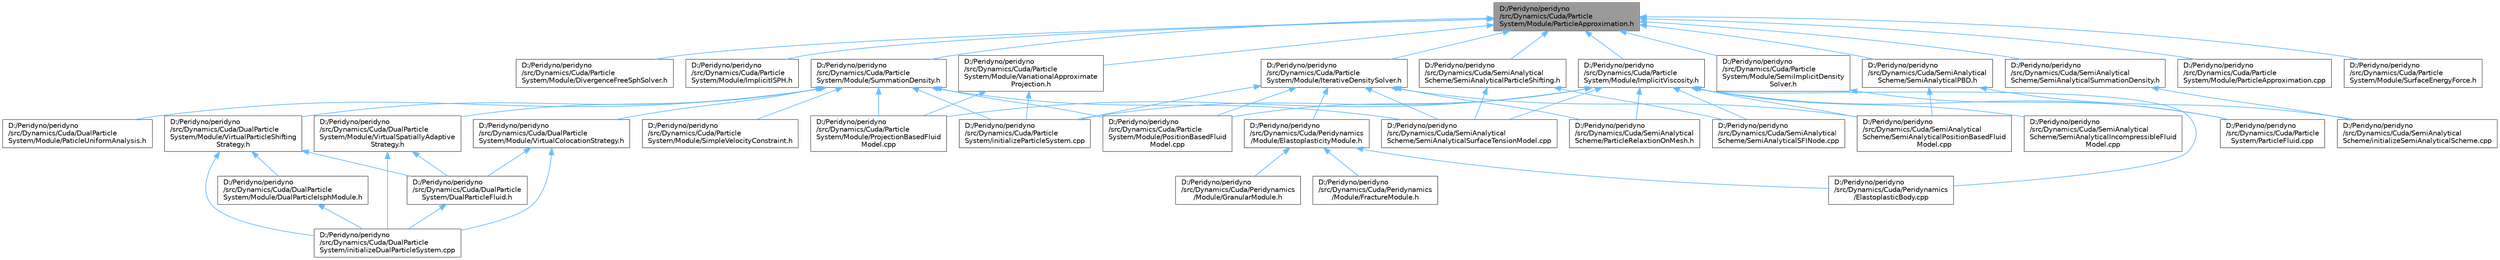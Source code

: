 digraph "D:/Peridyno/peridyno/src/Dynamics/Cuda/ParticleSystem/Module/ParticleApproximation.h"
{
 // LATEX_PDF_SIZE
  bgcolor="transparent";
  edge [fontname=Helvetica,fontsize=10,labelfontname=Helvetica,labelfontsize=10];
  node [fontname=Helvetica,fontsize=10,shape=box,height=0.2,width=0.4];
  Node1 [id="Node000001",label="D:/Peridyno/peridyno\l/src/Dynamics/Cuda/Particle\lSystem/Module/ParticleApproximation.h",height=0.2,width=0.4,color="gray40", fillcolor="grey60", style="filled", fontcolor="black",tooltip=" "];
  Node1 -> Node2 [id="edge1_Node000001_Node000002",dir="back",color="steelblue1",style="solid",tooltip=" "];
  Node2 [id="Node000002",label="D:/Peridyno/peridyno\l/src/Dynamics/Cuda/Particle\lSystem/Module/DivergenceFreeSphSolver.h",height=0.2,width=0.4,color="grey40", fillcolor="white", style="filled",URL="$_divergence_free_sph_solver_8h.html",tooltip=" "];
  Node1 -> Node3 [id="edge2_Node000001_Node000003",dir="back",color="steelblue1",style="solid",tooltip=" "];
  Node3 [id="Node000003",label="D:/Peridyno/peridyno\l/src/Dynamics/Cuda/Particle\lSystem/Module/ImplicitISPH.h",height=0.2,width=0.4,color="grey40", fillcolor="white", style="filled",URL="$_implicit_i_s_p_h_8h.html",tooltip=" "];
  Node1 -> Node4 [id="edge3_Node000001_Node000004",dir="back",color="steelblue1",style="solid",tooltip=" "];
  Node4 [id="Node000004",label="D:/Peridyno/peridyno\l/src/Dynamics/Cuda/Particle\lSystem/Module/ImplicitViscosity.h",height=0.2,width=0.4,color="grey40", fillcolor="white", style="filled",URL="$_implicit_viscosity_8h.html",tooltip=" "];
  Node4 -> Node5 [id="edge4_Node000004_Node000005",dir="back",color="steelblue1",style="solid",tooltip=" "];
  Node5 [id="Node000005",label="D:/Peridyno/peridyno\l/src/Dynamics/Cuda/Particle\lSystem/Module/PositionBasedFluid\lModel.cpp",height=0.2,width=0.4,color="grey40", fillcolor="white", style="filled",URL="$_position_based_fluid_model_8cpp.html",tooltip=" "];
  Node4 -> Node6 [id="edge5_Node000004_Node000006",dir="back",color="steelblue1",style="solid",tooltip=" "];
  Node6 [id="Node000006",label="D:/Peridyno/peridyno\l/src/Dynamics/Cuda/Particle\lSystem/Module/ProjectionBasedFluid\lModel.cpp",height=0.2,width=0.4,color="grey40", fillcolor="white", style="filled",URL="$_projection_based_fluid_model_8cpp.html",tooltip=" "];
  Node4 -> Node7 [id="edge6_Node000004_Node000007",dir="back",color="steelblue1",style="solid",tooltip=" "];
  Node7 [id="Node000007",label="D:/Peridyno/peridyno\l/src/Dynamics/Cuda/Particle\lSystem/ParticleFluid.cpp",height=0.2,width=0.4,color="grey40", fillcolor="white", style="filled",URL="$_cuda_2_particle_system_2_particle_fluid_8cpp.html",tooltip=" "];
  Node4 -> Node8 [id="edge7_Node000004_Node000008",dir="back",color="steelblue1",style="solid",tooltip=" "];
  Node8 [id="Node000008",label="D:/Peridyno/peridyno\l/src/Dynamics/Cuda/Particle\lSystem/initializeParticleSystem.cpp",height=0.2,width=0.4,color="grey40", fillcolor="white", style="filled",URL="$_cuda_2_particle_system_2initialize_particle_system_8cpp.html",tooltip=" "];
  Node4 -> Node9 [id="edge8_Node000004_Node000009",dir="back",color="steelblue1",style="solid",tooltip=" "];
  Node9 [id="Node000009",label="D:/Peridyno/peridyno\l/src/Dynamics/Cuda/Peridynamics\l/ElastoplasticBody.cpp",height=0.2,width=0.4,color="grey40", fillcolor="white", style="filled",URL="$_elastoplastic_body_8cpp.html",tooltip=" "];
  Node4 -> Node10 [id="edge9_Node000004_Node000010",dir="back",color="steelblue1",style="solid",tooltip=" "];
  Node10 [id="Node000010",label="D:/Peridyno/peridyno\l/src/Dynamics/Cuda/SemiAnalytical\lScheme/ParticleRelaxtionOnMesh.h",height=0.2,width=0.4,color="grey40", fillcolor="white", style="filled",URL="$_particle_relaxtion_on_mesh_8h.html",tooltip=" "];
  Node4 -> Node11 [id="edge10_Node000004_Node000011",dir="back",color="steelblue1",style="solid",tooltip=" "];
  Node11 [id="Node000011",label="D:/Peridyno/peridyno\l/src/Dynamics/Cuda/SemiAnalytical\lScheme/SemiAnalyticalIncompressibleFluid\lModel.cpp",height=0.2,width=0.4,color="grey40", fillcolor="white", style="filled",URL="$_semi_analytical_incompressible_fluid_model_8cpp.html",tooltip=" "];
  Node4 -> Node12 [id="edge11_Node000004_Node000012",dir="back",color="steelblue1",style="solid",tooltip=" "];
  Node12 [id="Node000012",label="D:/Peridyno/peridyno\l/src/Dynamics/Cuda/SemiAnalytical\lScheme/SemiAnalyticalPositionBasedFluid\lModel.cpp",height=0.2,width=0.4,color="grey40", fillcolor="white", style="filled",URL="$_semi_analytical_position_based_fluid_model_8cpp.html",tooltip=" "];
  Node4 -> Node13 [id="edge12_Node000004_Node000013",dir="back",color="steelblue1",style="solid",tooltip=" "];
  Node13 [id="Node000013",label="D:/Peridyno/peridyno\l/src/Dynamics/Cuda/SemiAnalytical\lScheme/SemiAnalyticalSFINode.cpp",height=0.2,width=0.4,color="grey40", fillcolor="white", style="filled",URL="$_semi_analytical_s_f_i_node_8cpp.html",tooltip=" "];
  Node4 -> Node14 [id="edge13_Node000004_Node000014",dir="back",color="steelblue1",style="solid",tooltip=" "];
  Node14 [id="Node000014",label="D:/Peridyno/peridyno\l/src/Dynamics/Cuda/SemiAnalytical\lScheme/SemiAnalyticalSurfaceTensionModel.cpp",height=0.2,width=0.4,color="grey40", fillcolor="white", style="filled",URL="$_semi_analytical_surface_tension_model_8cpp.html",tooltip=" "];
  Node1 -> Node15 [id="edge14_Node000001_Node000015",dir="back",color="steelblue1",style="solid",tooltip=" "];
  Node15 [id="Node000015",label="D:/Peridyno/peridyno\l/src/Dynamics/Cuda/Particle\lSystem/Module/IterativeDensitySolver.h",height=0.2,width=0.4,color="grey40", fillcolor="white", style="filled",URL="$_iterative_density_solver_8h.html",tooltip=" "];
  Node15 -> Node5 [id="edge15_Node000015_Node000005",dir="back",color="steelblue1",style="solid",tooltip=" "];
  Node15 -> Node8 [id="edge16_Node000015_Node000008",dir="back",color="steelblue1",style="solid",tooltip=" "];
  Node15 -> Node16 [id="edge17_Node000015_Node000016",dir="back",color="steelblue1",style="solid",tooltip=" "];
  Node16 [id="Node000016",label="D:/Peridyno/peridyno\l/src/Dynamics/Cuda/Peridynamics\l/Module/ElastoplasticityModule.h",height=0.2,width=0.4,color="grey40", fillcolor="white", style="filled",URL="$_elastoplasticity_module_8h.html",tooltip="This is an implementation of elastoplasticity based on projective peridynamics. For more details,..."];
  Node16 -> Node9 [id="edge18_Node000016_Node000009",dir="back",color="steelblue1",style="solid",tooltip=" "];
  Node16 -> Node17 [id="edge19_Node000016_Node000017",dir="back",color="steelblue1",style="solid",tooltip=" "];
  Node17 [id="Node000017",label="D:/Peridyno/peridyno\l/src/Dynamics/Cuda/Peridynamics\l/Module/FractureModule.h",height=0.2,width=0.4,color="grey40", fillcolor="white", style="filled",URL="$_fracture_module_8h.html",tooltip=" "];
  Node16 -> Node18 [id="edge20_Node000016_Node000018",dir="back",color="steelblue1",style="solid",tooltip=" "];
  Node18 [id="Node000018",label="D:/Peridyno/peridyno\l/src/Dynamics/Cuda/Peridynamics\l/Module/GranularModule.h",height=0.2,width=0.4,color="grey40", fillcolor="white", style="filled",URL="$_granular_module_8h.html",tooltip=" "];
  Node15 -> Node10 [id="edge21_Node000015_Node000010",dir="back",color="steelblue1",style="solid",tooltip=" "];
  Node15 -> Node12 [id="edge22_Node000015_Node000012",dir="back",color="steelblue1",style="solid",tooltip=" "];
  Node15 -> Node14 [id="edge23_Node000015_Node000014",dir="back",color="steelblue1",style="solid",tooltip=" "];
  Node1 -> Node19 [id="edge24_Node000001_Node000019",dir="back",color="steelblue1",style="solid",tooltip=" "];
  Node19 [id="Node000019",label="D:/Peridyno/peridyno\l/src/Dynamics/Cuda/Particle\lSystem/Module/ParticleApproximation.cpp",height=0.2,width=0.4,color="grey40", fillcolor="white", style="filled",URL="$_particle_approximation_8cpp.html",tooltip=" "];
  Node1 -> Node20 [id="edge25_Node000001_Node000020",dir="back",color="steelblue1",style="solid",tooltip=" "];
  Node20 [id="Node000020",label="D:/Peridyno/peridyno\l/src/Dynamics/Cuda/Particle\lSystem/Module/SemiImplicitDensity\lSolver.h",height=0.2,width=0.4,color="grey40", fillcolor="white", style="filled",URL="$_semi_implicit_density_solver_8h.html",tooltip=" "];
  Node20 -> Node7 [id="edge26_Node000020_Node000007",dir="back",color="steelblue1",style="solid",tooltip=" "];
  Node1 -> Node21 [id="edge27_Node000001_Node000021",dir="back",color="steelblue1",style="solid",tooltip=" "];
  Node21 [id="Node000021",label="D:/Peridyno/peridyno\l/src/Dynamics/Cuda/Particle\lSystem/Module/SummationDensity.h",height=0.2,width=0.4,color="grey40", fillcolor="white", style="filled",URL="$_summation_density_8h.html",tooltip=" "];
  Node21 -> Node22 [id="edge28_Node000021_Node000022",dir="back",color="steelblue1",style="solid",tooltip=" "];
  Node22 [id="Node000022",label="D:/Peridyno/peridyno\l/src/Dynamics/Cuda/DualParticle\lSystem/Module/PaticleUniformAnalysis.h",height=0.2,width=0.4,color="grey40", fillcolor="white", style="filled",URL="$_paticle_uniform_analysis_8h.html",tooltip=" "];
  Node21 -> Node23 [id="edge29_Node000021_Node000023",dir="back",color="steelblue1",style="solid",tooltip=" "];
  Node23 [id="Node000023",label="D:/Peridyno/peridyno\l/src/Dynamics/Cuda/DualParticle\lSystem/Module/VirtualColocationStrategy.h",height=0.2,width=0.4,color="grey40", fillcolor="white", style="filled",URL="$_virtual_colocation_strategy_8h.html",tooltip=" "];
  Node23 -> Node24 [id="edge30_Node000023_Node000024",dir="back",color="steelblue1",style="solid",tooltip=" "];
  Node24 [id="Node000024",label="D:/Peridyno/peridyno\l/src/Dynamics/Cuda/DualParticle\lSystem/DualParticleFluid.h",height=0.2,width=0.4,color="grey40", fillcolor="white", style="filled",URL="$_dual_particle_fluid_8h.html",tooltip=" "];
  Node24 -> Node25 [id="edge31_Node000024_Node000025",dir="back",color="steelblue1",style="solid",tooltip=" "];
  Node25 [id="Node000025",label="D:/Peridyno/peridyno\l/src/Dynamics/Cuda/DualParticle\lSystem/initializeDualParticleSystem.cpp",height=0.2,width=0.4,color="grey40", fillcolor="white", style="filled",URL="$initialize_dual_particle_system_8cpp.html",tooltip=" "];
  Node23 -> Node25 [id="edge32_Node000023_Node000025",dir="back",color="steelblue1",style="solid",tooltip=" "];
  Node21 -> Node26 [id="edge33_Node000021_Node000026",dir="back",color="steelblue1",style="solid",tooltip=" "];
  Node26 [id="Node000026",label="D:/Peridyno/peridyno\l/src/Dynamics/Cuda/DualParticle\lSystem/Module/VirtualParticleShifting\lStrategy.h",height=0.2,width=0.4,color="grey40", fillcolor="white", style="filled",URL="$_virtual_particle_shifting_strategy_8h.html",tooltip=" "];
  Node26 -> Node24 [id="edge34_Node000026_Node000024",dir="back",color="steelblue1",style="solid",tooltip=" "];
  Node26 -> Node27 [id="edge35_Node000026_Node000027",dir="back",color="steelblue1",style="solid",tooltip=" "];
  Node27 [id="Node000027",label="D:/Peridyno/peridyno\l/src/Dynamics/Cuda/DualParticle\lSystem/Module/DualParticleIsphModule.h",height=0.2,width=0.4,color="grey40", fillcolor="white", style="filled",URL="$_dual_particle_isph_module_8h.html",tooltip=" "];
  Node27 -> Node25 [id="edge36_Node000027_Node000025",dir="back",color="steelblue1",style="solid",tooltip=" "];
  Node26 -> Node25 [id="edge37_Node000026_Node000025",dir="back",color="steelblue1",style="solid",tooltip=" "];
  Node21 -> Node28 [id="edge38_Node000021_Node000028",dir="back",color="steelblue1",style="solid",tooltip=" "];
  Node28 [id="Node000028",label="D:/Peridyno/peridyno\l/src/Dynamics/Cuda/DualParticle\lSystem/Module/VirtualSpatiallyAdaptive\lStrategy.h",height=0.2,width=0.4,color="grey40", fillcolor="white", style="filled",URL="$_virtual_spatially_adaptive_strategy_8h.html",tooltip=" "];
  Node28 -> Node24 [id="edge39_Node000028_Node000024",dir="back",color="steelblue1",style="solid",tooltip=" "];
  Node28 -> Node25 [id="edge40_Node000028_Node000025",dir="back",color="steelblue1",style="solid",tooltip=" "];
  Node21 -> Node5 [id="edge41_Node000021_Node000005",dir="back",color="steelblue1",style="solid",tooltip=" "];
  Node21 -> Node6 [id="edge42_Node000021_Node000006",dir="back",color="steelblue1",style="solid",tooltip=" "];
  Node21 -> Node29 [id="edge43_Node000021_Node000029",dir="back",color="steelblue1",style="solid",tooltip=" "];
  Node29 [id="Node000029",label="D:/Peridyno/peridyno\l/src/Dynamics/Cuda/Particle\lSystem/Module/SimpleVelocityConstraint.h",height=0.2,width=0.4,color="grey40", fillcolor="white", style="filled",URL="$_simple_velocity_constraint_8h.html",tooltip=" "];
  Node21 -> Node8 [id="edge44_Node000021_Node000008",dir="back",color="steelblue1",style="solid",tooltip=" "];
  Node21 -> Node14 [id="edge45_Node000021_Node000014",dir="back",color="steelblue1",style="solid",tooltip=" "];
  Node1 -> Node30 [id="edge46_Node000001_Node000030",dir="back",color="steelblue1",style="solid",tooltip=" "];
  Node30 [id="Node000030",label="D:/Peridyno/peridyno\l/src/Dynamics/Cuda/Particle\lSystem/Module/SurfaceEnergyForce.h",height=0.2,width=0.4,color="grey40", fillcolor="white", style="filled",URL="$_surface_energy_force_8h.html",tooltip=" "];
  Node1 -> Node31 [id="edge47_Node000001_Node000031",dir="back",color="steelblue1",style="solid",tooltip=" "];
  Node31 [id="Node000031",label="D:/Peridyno/peridyno\l/src/Dynamics/Cuda/Particle\lSystem/Module/VariationalApproximate\lProjection.h",height=0.2,width=0.4,color="grey40", fillcolor="white", style="filled",URL="$_variational_approximate_projection_8h.html",tooltip=" "];
  Node31 -> Node6 [id="edge48_Node000031_Node000006",dir="back",color="steelblue1",style="solid",tooltip=" "];
  Node31 -> Node8 [id="edge49_Node000031_Node000008",dir="back",color="steelblue1",style="solid",tooltip=" "];
  Node1 -> Node32 [id="edge50_Node000001_Node000032",dir="back",color="steelblue1",style="solid",tooltip=" "];
  Node32 [id="Node000032",label="D:/Peridyno/peridyno\l/src/Dynamics/Cuda/SemiAnalytical\lScheme/SemiAnalyticalPBD.h",height=0.2,width=0.4,color="grey40", fillcolor="white", style="filled",URL="$_semi_analytical_p_b_d_8h.html",tooltip=" "];
  Node32 -> Node12 [id="edge51_Node000032_Node000012",dir="back",color="steelblue1",style="solid",tooltip=" "];
  Node32 -> Node33 [id="edge52_Node000032_Node000033",dir="back",color="steelblue1",style="solid",tooltip=" "];
  Node33 [id="Node000033",label="D:/Peridyno/peridyno\l/src/Dynamics/Cuda/SemiAnalytical\lScheme/initializeSemiAnalyticalScheme.cpp",height=0.2,width=0.4,color="grey40", fillcolor="white", style="filled",URL="$initialize_semi_analytical_scheme_8cpp.html",tooltip=" "];
  Node1 -> Node34 [id="edge53_Node000001_Node000034",dir="back",color="steelblue1",style="solid",tooltip=" "];
  Node34 [id="Node000034",label="D:/Peridyno/peridyno\l/src/Dynamics/Cuda/SemiAnalytical\lScheme/SemiAnalyticalParticleShifting.h",height=0.2,width=0.4,color="grey40", fillcolor="white", style="filled",URL="$_semi_analytical_particle_shifting_8h.html",tooltip=" "];
  Node34 -> Node13 [id="edge54_Node000034_Node000013",dir="back",color="steelblue1",style="solid",tooltip=" "];
  Node34 -> Node14 [id="edge55_Node000034_Node000014",dir="back",color="steelblue1",style="solid",tooltip=" "];
  Node1 -> Node35 [id="edge56_Node000001_Node000035",dir="back",color="steelblue1",style="solid",tooltip=" "];
  Node35 [id="Node000035",label="D:/Peridyno/peridyno\l/src/Dynamics/Cuda/SemiAnalytical\lScheme/SemiAnalyticalSummationDensity.h",height=0.2,width=0.4,color="grey40", fillcolor="white", style="filled",URL="$_semi_analytical_summation_density_8h.html",tooltip=" "];
  Node35 -> Node33 [id="edge57_Node000035_Node000033",dir="back",color="steelblue1",style="solid",tooltip=" "];
}
